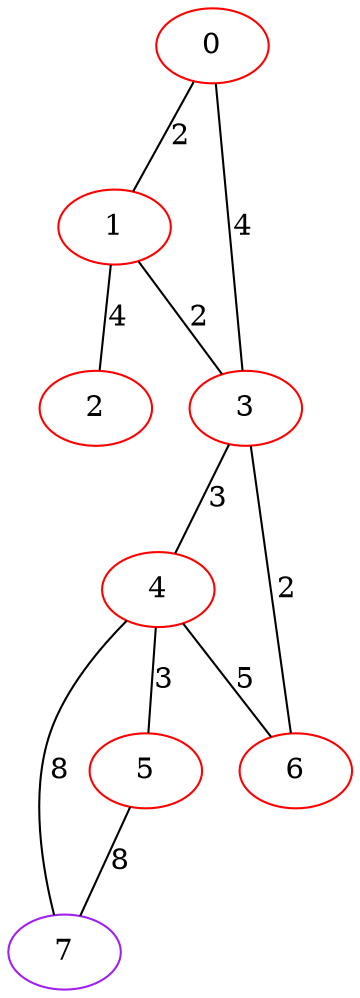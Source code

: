 graph "" {
0 [color=red, weight=1];
1 [color=red, weight=1];
2 [color=red, weight=1];
3 [color=red, weight=1];
4 [color=red, weight=1];
5 [color=red, weight=1];
6 [color=red, weight=1];
7 [color=purple, weight=4];
0 -- 1  [key=0, label=2];
0 -- 3  [key=0, label=4];
1 -- 2  [key=0, label=4];
1 -- 3  [key=0, label=2];
3 -- 4  [key=0, label=3];
3 -- 6  [key=0, label=2];
4 -- 5  [key=0, label=3];
4 -- 6  [key=0, label=5];
4 -- 7  [key=0, label=8];
5 -- 7  [key=0, label=8];
}
